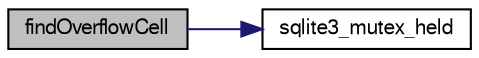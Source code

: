 digraph "findOverflowCell"
{
  edge [fontname="FreeSans",fontsize="10",labelfontname="FreeSans",labelfontsize="10"];
  node [fontname="FreeSans",fontsize="10",shape=record];
  rankdir="LR";
  Node111654 [label="findOverflowCell",height=0.2,width=0.4,color="black", fillcolor="grey75", style="filled", fontcolor="black"];
  Node111654 -> Node111655 [color="midnightblue",fontsize="10",style="solid",fontname="FreeSans"];
  Node111655 [label="sqlite3_mutex_held",height=0.2,width=0.4,color="black", fillcolor="white", style="filled",URL="$sqlite3_8c.html#acf77da68932b6bc163c5e68547ecc3e7"];
}
